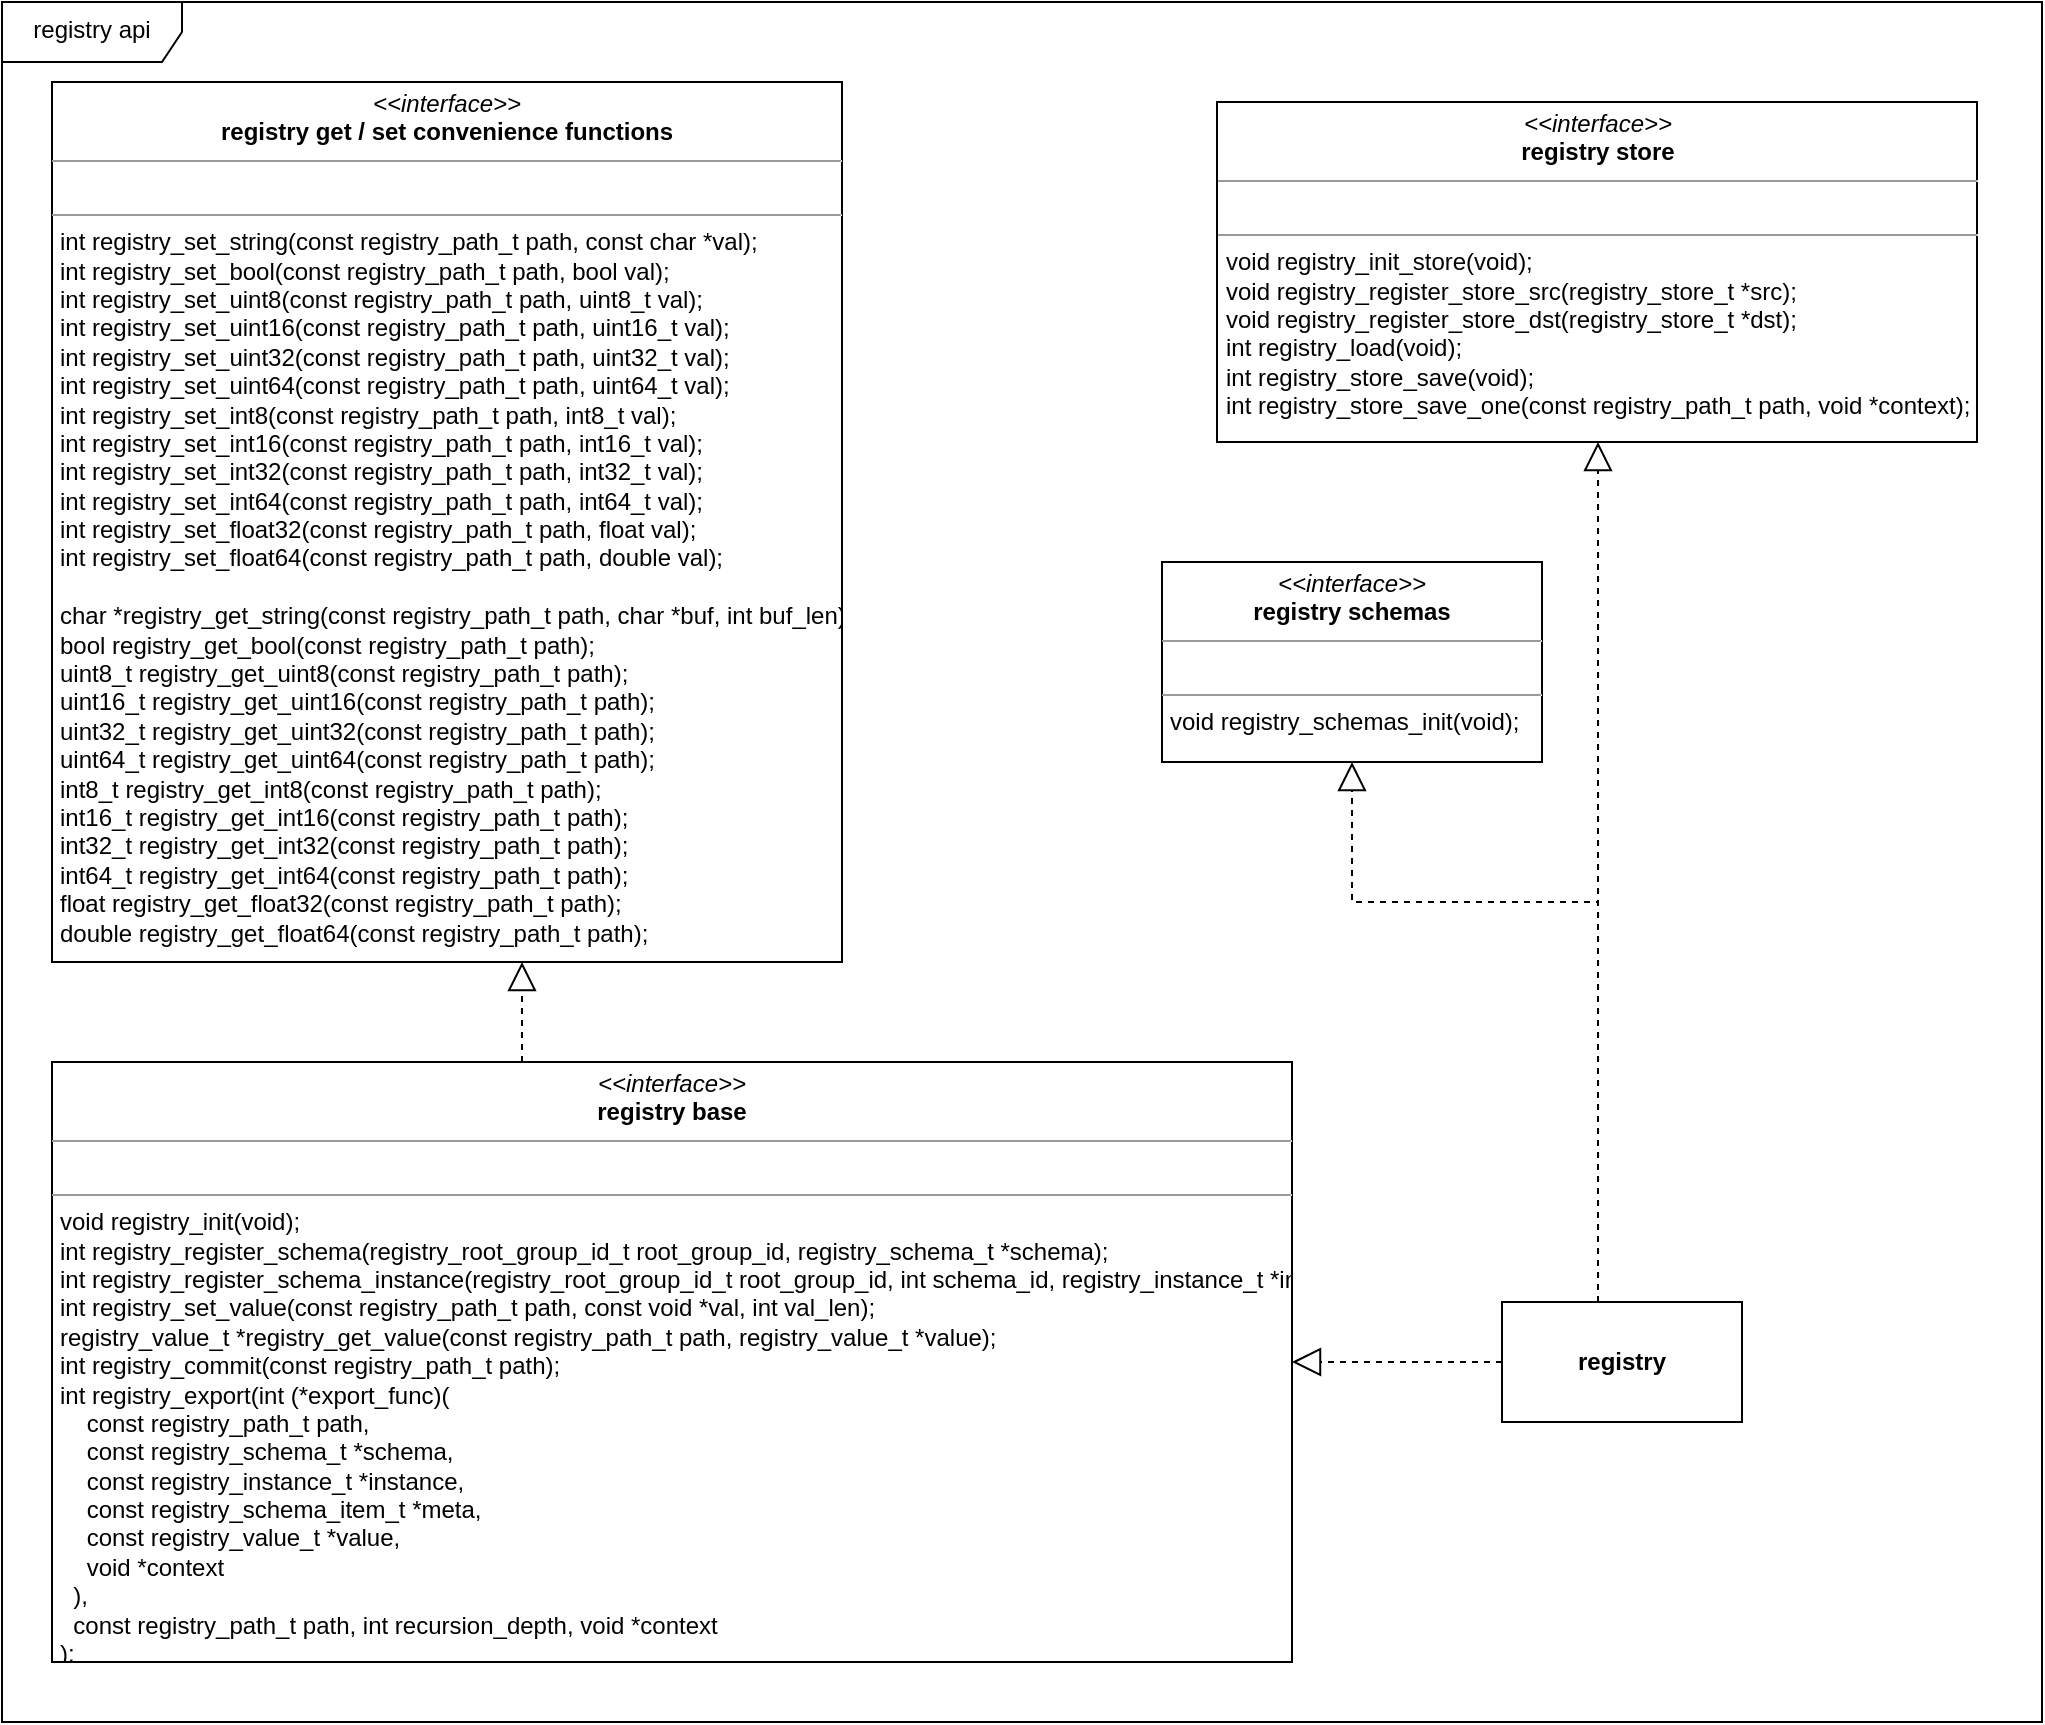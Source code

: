 <mxfile>
    <diagram id="fjN8D4Odn0497USpxgly" name="Page-1">
        <mxGraphModel dx="1291" dy="1609" grid="1" gridSize="10" guides="1" tooltips="1" connect="1" arrows="1" fold="1" page="1" pageScale="1" pageWidth="1169" pageHeight="827" background="#FFFFFF" math="0" shadow="0">
            <root>
                <mxCell id="0"/>
                <mxCell id="1" parent="0"/>
                <mxCell id="161" value="registry api" style="shape=umlFrame;whiteSpace=wrap;html=1;verticalAlign=top;width=90;height=30;swimlaneFillColor=#ffffff;" parent="1" vertex="1">
                    <mxGeometry x="20" y="-800" width="1020" height="860" as="geometry"/>
                </mxCell>
                <mxCell id="113" value="&lt;p style=&quot;margin: 0px ; margin-top: 4px ; text-align: center&quot;&gt;&lt;i&gt;&amp;lt;&amp;lt;interface&amp;gt;&amp;gt;&lt;/i&gt;&lt;br&gt;&lt;b&gt;registry base&lt;/b&gt;&lt;br&gt;&lt;/p&gt;&lt;hr size=&quot;1&quot;&gt;&lt;p style=&quot;margin: 0px ; margin-left: 4px&quot;&gt;&lt;br&gt;&lt;/p&gt;&lt;hr size=&quot;1&quot;&gt;&lt;p style=&quot;margin: 0px ; margin-left: 4px&quot;&gt;void registry_init(void);&lt;/p&gt;&lt;p style=&quot;margin: 0px ; margin-left: 4px&quot;&gt;int registry_register_schema(registry_root_group_id_t root_group_id, registry_schema_t *schema);&lt;/p&gt;&lt;p style=&quot;margin: 0px ; margin-left: 4px&quot;&gt;int registry_register_schema_instance(registry_root_group_id_t root_group_id, int schema_id, registry_instance_t *instance);&lt;/p&gt;&lt;p style=&quot;margin: 0px ; margin-left: 4px&quot;&gt;int registry_set_value(const registry_path_t path, const void *val, int val_len);&lt;/p&gt;&lt;p style=&quot;margin: 0px ; margin-left: 4px&quot;&gt;registry_value_t *registry_get_value(const registry_path_t path, registry_value_t *value);&lt;/p&gt;&lt;p style=&quot;margin: 0px ; margin-left: 4px&quot;&gt;int registry_commit(const registry_path_t path);&lt;/p&gt;&lt;p style=&quot;margin: 0px ; margin-left: 4px&quot;&gt;int registry_export(int (*export_func)(&lt;/p&gt;&lt;p style=&quot;margin: 0px ; margin-left: 4px&quot;&gt;&amp;nbsp; &amp;nbsp; const registry_path_t path,&lt;/p&gt;&lt;p style=&quot;margin: 0px ; margin-left: 4px&quot;&gt;&amp;nbsp; &amp;nbsp; const registry_schema_t *schema,&lt;/p&gt;&lt;p style=&quot;margin: 0px ; margin-left: 4px&quot;&gt;&amp;nbsp; &amp;nbsp; const registry_instance_t *instance,&lt;/p&gt;&lt;p style=&quot;margin: 0px ; margin-left: 4px&quot;&gt;&amp;nbsp; &amp;nbsp; const registry_schema_item_t *meta,&lt;/p&gt;&lt;p style=&quot;margin: 0px ; margin-left: 4px&quot;&gt;&amp;nbsp; &amp;nbsp; const registry_value_t *value,&lt;/p&gt;&lt;p style=&quot;margin: 0px ; margin-left: 4px&quot;&gt;&amp;nbsp; &amp;nbsp; void *context&lt;/p&gt;&lt;p style=&quot;margin: 0px ; margin-left: 4px&quot;&gt;&amp;nbsp; ),&lt;/p&gt;&lt;p style=&quot;margin: 0px ; margin-left: 4px&quot;&gt;&amp;nbsp; const registry_path_t path, int recursion_depth, void *context&lt;/p&gt;&lt;p style=&quot;margin: 0px ; margin-left: 4px&quot;&gt;);&lt;/p&gt;" style="verticalAlign=top;align=left;overflow=fill;fontSize=12;fontFamily=Helvetica;html=1;" parent="1" vertex="1">
                    <mxGeometry x="45" y="-270" width="620" height="300" as="geometry"/>
                </mxCell>
                <mxCell id="117" value="&lt;p style=&quot;margin: 0px ; margin-top: 4px ; text-align: center&quot;&gt;&lt;i&gt;&amp;lt;&amp;lt;interface&amp;gt;&amp;gt;&lt;/i&gt;&lt;br&gt;&lt;b&gt;registry store&lt;/b&gt;&lt;br&gt;&lt;/p&gt;&lt;hr size=&quot;1&quot;&gt;&lt;p style=&quot;margin: 0px ; margin-left: 4px&quot;&gt;&lt;br&gt;&lt;/p&gt;&lt;hr size=&quot;1&quot;&gt;&lt;p style=&quot;margin: 0px ; margin-left: 4px&quot;&gt;void registry_init_store(void);&lt;/p&gt;&lt;p style=&quot;margin: 0px ; margin-left: 4px&quot;&gt;void registry_register_store_src(registry_store_t *src);&lt;/p&gt;&lt;p style=&quot;margin: 0px ; margin-left: 4px&quot;&gt;void registry_register_store_dst(registry_store_t *dst);&lt;/p&gt;&lt;p style=&quot;margin: 0px ; margin-left: 4px&quot;&gt;int registry_load(void);&lt;/p&gt;&lt;p style=&quot;margin: 0px ; margin-left: 4px&quot;&gt;int registry_store_save(void);&lt;/p&gt;&lt;p style=&quot;margin: 0px ; margin-left: 4px&quot;&gt;int registry_store_save_one(const registry_path_t path, void *context);&lt;/p&gt;" style="verticalAlign=top;align=left;overflow=fill;fontSize=12;fontFamily=Helvetica;html=1;" parent="1" vertex="1">
                    <mxGeometry x="627.5" y="-750" width="380" height="170" as="geometry"/>
                </mxCell>
                <mxCell id="162" value="&lt;b&gt;registry&lt;/b&gt;" style="rounded=0;whiteSpace=wrap;html=1;" parent="1" vertex="1">
                    <mxGeometry x="770" y="-150" width="120" height="60" as="geometry"/>
                </mxCell>
                <mxCell id="163" value="" style="endArrow=block;dashed=1;endFill=0;endSize=12;html=1;edgeStyle=orthogonalEdgeStyle;rounded=0;" parent="1" source="162" target="113" edge="1">
                    <mxGeometry width="160" relative="1" as="geometry">
                        <mxPoint x="480" y="-400" as="sourcePoint"/>
                        <mxPoint x="730" y="-89.909" as="targetPoint"/>
                    </mxGeometry>
                </mxCell>
                <mxCell id="164" value="" style="endArrow=block;dashed=1;endFill=0;endSize=12;html=1;edgeStyle=orthogonalEdgeStyle;rounded=0;" parent="1" source="162" target="117" edge="1">
                    <mxGeometry width="160" relative="1" as="geometry">
                        <mxPoint x="580" y="-340" as="sourcePoint"/>
                        <mxPoint x="405" y="-520" as="targetPoint"/>
                        <Array as="points">
                            <mxPoint x="818" y="-280"/>
                            <mxPoint x="818" y="-280"/>
                        </Array>
                    </mxGeometry>
                </mxCell>
                <mxCell id="165" value="&lt;p style=&quot;margin: 0px ; margin-top: 4px ; text-align: center&quot;&gt;&lt;i&gt;&amp;lt;&amp;lt;interface&amp;gt;&amp;gt;&lt;/i&gt;&lt;br&gt;&lt;b&gt;registry get / set convenience functions&lt;/b&gt;&lt;br&gt;&lt;/p&gt;&lt;hr size=&quot;1&quot;&gt;&lt;p style=&quot;margin: 0px ; margin-left: 4px&quot;&gt;&lt;br&gt;&lt;/p&gt;&lt;hr size=&quot;1&quot;&gt;&lt;p style=&quot;margin: 0px 0px 0px 4px&quot;&gt;&lt;span&gt;int registry_set_string(const registry_path_t path, const char *val);&lt;/span&gt;&lt;br&gt;&lt;/p&gt;&lt;p style=&quot;margin: 0px 0px 0px 4px&quot;&gt;int registry_set_bool(const registry_path_t path, bool val);&lt;/p&gt;&lt;p style=&quot;margin: 0px 0px 0px 4px&quot;&gt;int registry_set_uint8(const registry_path_t path, uint8_t val);&lt;/p&gt;&lt;p style=&quot;margin: 0px 0px 0px 4px&quot;&gt;int registry_set_uint16(const registry_path_t path, uint16_t val);&lt;/p&gt;&lt;p style=&quot;margin: 0px 0px 0px 4px&quot;&gt;int registry_set_uint32(const registry_path_t path, uint32_t val);&lt;/p&gt;&lt;p style=&quot;margin: 0px 0px 0px 4px&quot;&gt;int registry_set_uint64(const registry_path_t path, uint64_t val);&lt;/p&gt;&lt;p style=&quot;margin: 0px 0px 0px 4px&quot;&gt;int registry_set_int8(const registry_path_t path, int8_t val);&lt;/p&gt;&lt;p style=&quot;margin: 0px 0px 0px 4px&quot;&gt;int registry_set_int16(const registry_path_t path, int16_t val);&lt;/p&gt;&lt;p style=&quot;margin: 0px 0px 0px 4px&quot;&gt;int registry_set_int32(const registry_path_t path, int32_t val);&lt;/p&gt;&lt;p style=&quot;margin: 0px 0px 0px 4px&quot;&gt;int registry_set_int64(const registry_path_t path, int64_t val);&lt;/p&gt;&lt;p style=&quot;margin: 0px 0px 0px 4px&quot;&gt;int registry_set_float32(const registry_path_t path, float val);&lt;/p&gt;&lt;p style=&quot;margin: 0px 0px 0px 4px&quot;&gt;int registry_set_float64(const registry_path_t path, double val);&lt;/p&gt;&lt;p style=&quot;margin: 0px 0px 0px 4px&quot;&gt;&lt;br&gt;&lt;/p&gt;&lt;p style=&quot;margin: 0px ; margin-left: 4px&quot;&gt;char *registry_get_string(const registry_path_t path, char *buf, int buf_len);&lt;/p&gt;&lt;p style=&quot;margin: 0px ; margin-left: 4px&quot;&gt;bool registry_get_bool(const registry_path_t path);&lt;/p&gt;&lt;p style=&quot;margin: 0px ; margin-left: 4px&quot;&gt;uint8_t registry_get_uint8(const registry_path_t path);&lt;/p&gt;&lt;p style=&quot;margin: 0px ; margin-left: 4px&quot;&gt;uint16_t registry_get_uint16(const registry_path_t path);&lt;/p&gt;&lt;p style=&quot;margin: 0px ; margin-left: 4px&quot;&gt;uint32_t registry_get_uint32(const registry_path_t path);&lt;/p&gt;&lt;p style=&quot;margin: 0px ; margin-left: 4px&quot;&gt;uint64_t registry_get_uint64(const registry_path_t path);&lt;/p&gt;&lt;p style=&quot;margin: 0px ; margin-left: 4px&quot;&gt;int8_t registry_get_int8(const registry_path_t path);&lt;/p&gt;&lt;p style=&quot;margin: 0px ; margin-left: 4px&quot;&gt;int16_t registry_get_int16(const registry_path_t path);&lt;/p&gt;&lt;p style=&quot;margin: 0px ; margin-left: 4px&quot;&gt;int32_t registry_get_int32(const registry_path_t path);&lt;/p&gt;&lt;p style=&quot;margin: 0px ; margin-left: 4px&quot;&gt;int64_t registry_get_int64(const registry_path_t path);&lt;/p&gt;&lt;p style=&quot;margin: 0px ; margin-left: 4px&quot;&gt;float registry_get_float32(const registry_path_t path);&lt;/p&gt;&lt;p style=&quot;margin: 0px ; margin-left: 4px&quot;&gt;double registry_get_float64(const registry_path_t path);&lt;/p&gt;" style="verticalAlign=top;align=left;overflow=fill;fontSize=12;fontFamily=Helvetica;html=1;" parent="1" vertex="1">
                    <mxGeometry x="45" y="-760" width="395" height="440" as="geometry"/>
                </mxCell>
                <mxCell id="166" value="" style="endArrow=block;dashed=1;endFill=0;endSize=12;html=1;edgeStyle=orthogonalEdgeStyle;rounded=0;" parent="1" source="113" target="165" edge="1">
                    <mxGeometry width="160" relative="1" as="geometry">
                        <mxPoint x="760.0" y="-155" as="sourcePoint"/>
                        <mxPoint x="560" y="-155" as="targetPoint"/>
                        <Array as="points">
                            <mxPoint x="280" y="-290"/>
                            <mxPoint x="280" y="-290"/>
                        </Array>
                    </mxGeometry>
                </mxCell>
                <mxCell id="167" value="&lt;p style=&quot;margin: 0px ; margin-top: 4px ; text-align: center&quot;&gt;&lt;i&gt;&amp;lt;&amp;lt;interface&amp;gt;&amp;gt;&lt;/i&gt;&lt;br&gt;&lt;b&gt;registry schemas&lt;/b&gt;&lt;br&gt;&lt;/p&gt;&lt;hr size=&quot;1&quot;&gt;&lt;p style=&quot;margin: 0px ; margin-left: 4px&quot;&gt;&lt;br&gt;&lt;/p&gt;&lt;hr size=&quot;1&quot;&gt;&lt;p style=&quot;margin: 0px ; margin-left: 4px&quot;&gt;void registry_schemas_init(void);&lt;/p&gt;" style="verticalAlign=top;align=left;overflow=fill;fontSize=12;fontFamily=Helvetica;html=1;" parent="1" vertex="1">
                    <mxGeometry x="600" y="-520" width="190" height="100" as="geometry"/>
                </mxCell>
                <mxCell id="168" value="" style="endArrow=block;dashed=1;endFill=0;endSize=12;html=1;edgeStyle=orthogonalEdgeStyle;rounded=0;" parent="1" source="162" target="167" edge="1">
                    <mxGeometry width="160" relative="1" as="geometry">
                        <mxPoint x="827.5" y="-180" as="sourcePoint"/>
                        <mxPoint x="827.5" y="-570" as="targetPoint"/>
                        <Array as="points">
                            <mxPoint x="818" y="-350"/>
                            <mxPoint x="695" y="-350"/>
                        </Array>
                    </mxGeometry>
                </mxCell>
            </root>
        </mxGraphModel>
    </diagram>
</mxfile>